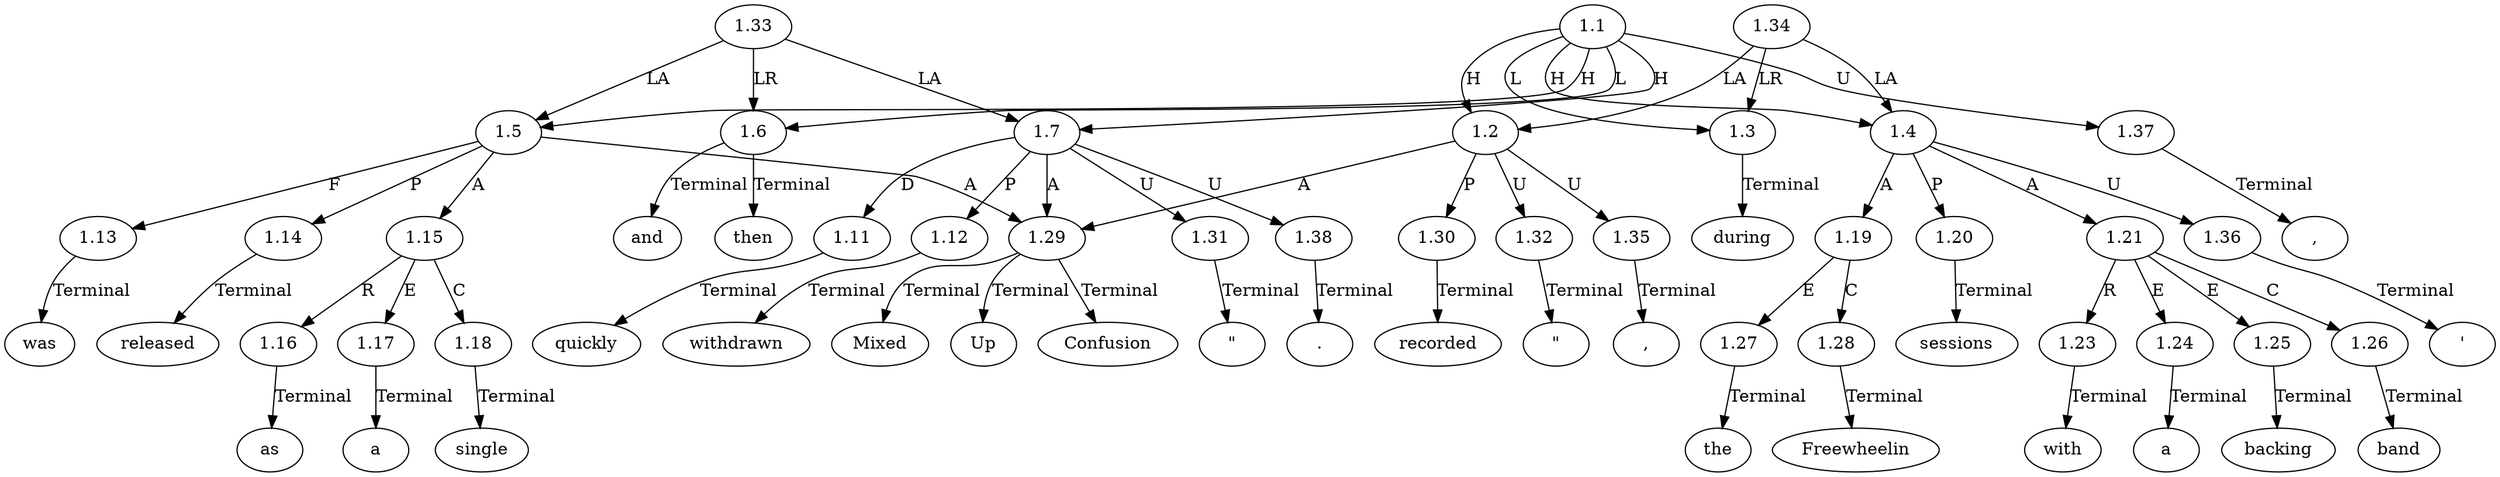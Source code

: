 // Graph
digraph {
	0.1 [label="\"" ordering=out]
	0.10 [label=Freewheelin ordering=out]
	0.11 [label="'" ordering=out]
	0.12 [label=sessions ordering=out]
	0.13 [label=with ordering=out]
	0.14 [label=a ordering=out]
	0.15 [label=backing ordering=out]
	0.16 [label=band ordering=out]
	0.17 [label="," ordering=out]
	0.18 [label=was ordering=out]
	0.19 [label=released ordering=out]
	0.2 [label=Mixed ordering=out]
	0.20 [label=as ordering=out]
	0.21 [label=a ordering=out]
	0.22 [label=single ordering=out]
	0.23 [label=and ordering=out]
	0.24 [label=then ordering=out]
	0.25 [label=quickly ordering=out]
	0.26 [label=withdrawn ordering=out]
	0.27 [label="." ordering=out]
	0.3 [label=Up ordering=out]
	0.4 [label=Confusion ordering=out]
	0.5 [label="\"" ordering=out]
	0.6 [label="," ordering=out]
	0.7 [label=recorded ordering=out]
	0.8 [label=during ordering=out]
	0.9 [label=the ordering=out]
	1.1 [label=1.1 ordering=out]
	1.2 [label=1.2 ordering=out]
	1.3 [label=1.3 ordering=out]
	1.4 [label=1.4 ordering=out]
	1.5 [label=1.5 ordering=out]
	1.6 [label=1.6 ordering=out]
	1.7 [label=1.7 ordering=out]
	1.11 [label=1.11 ordering=out]
	1.12 [label=1.12 ordering=out]
	1.13 [label=1.13 ordering=out]
	1.14 [label=1.14 ordering=out]
	1.15 [label=1.15 ordering=out]
	1.16 [label=1.16 ordering=out]
	1.17 [label=1.17 ordering=out]
	1.18 [label=1.18 ordering=out]
	1.19 [label=1.19 ordering=out]
	1.20 [label=1.20 ordering=out]
	1.21 [label=1.21 ordering=out]
	1.23 [label=1.23 ordering=out]
	1.24 [label=1.24 ordering=out]
	1.25 [label=1.25 ordering=out]
	1.26 [label=1.26 ordering=out]
	1.27 [label=1.27 ordering=out]
	1.28 [label=1.28 ordering=out]
	1.29 [label=1.29 ordering=out]
	1.30 [label=1.30 ordering=out]
	1.31 [label=1.31 ordering=out]
	1.32 [label=1.32 ordering=out]
	1.33 [label=1.33 ordering=out]
	1.34 [label=1.34 ordering=out]
	1.35 [label=1.35 ordering=out]
	1.36 [label=1.36 ordering=out]
	1.37 [label=1.37 ordering=out]
	1.38 [label=1.38 ordering=out]
	1.1 -> 1.2 [label=H ordering=out]
	1.1 -> 1.3 [label=L ordering=out]
	1.1 -> 1.4 [label=H ordering=out]
	1.1 -> 1.5 [label=H ordering=out]
	1.1 -> 1.6 [label=L ordering=out]
	1.1 -> 1.7 [label=H ordering=out]
	1.1 -> 1.37 [label=U ordering=out]
	1.2 -> 1.29 [label=A ordering=out]
	1.2 -> 1.30 [label=P ordering=out]
	1.2 -> 1.32 [label=U ordering=out]
	1.2 -> 1.35 [label=U ordering=out]
	1.3 -> 0.8 [label=Terminal ordering=out]
	1.4 -> 1.19 [label=A ordering=out]
	1.4 -> 1.20 [label=P ordering=out]
	1.4 -> 1.21 [label=A ordering=out]
	1.4 -> 1.36 [label=U ordering=out]
	1.5 -> 1.13 [label=F ordering=out]
	1.5 -> 1.14 [label=P ordering=out]
	1.5 -> 1.15 [label=A ordering=out]
	1.5 -> 1.29 [label=A ordering=out]
	1.6 -> 0.23 [label=Terminal ordering=out]
	1.6 -> 0.24 [label=Terminal ordering=out]
	1.7 -> 1.11 [label=D ordering=out]
	1.7 -> 1.12 [label=P ordering=out]
	1.7 -> 1.29 [label=A ordering=out]
	1.7 -> 1.31 [label=U ordering=out]
	1.7 -> 1.38 [label=U ordering=out]
	1.11 -> 0.25 [label=Terminal ordering=out]
	1.12 -> 0.26 [label=Terminal ordering=out]
	1.13 -> 0.18 [label=Terminal ordering=out]
	1.14 -> 0.19 [label=Terminal ordering=out]
	1.15 -> 1.16 [label=R ordering=out]
	1.15 -> 1.17 [label=E ordering=out]
	1.15 -> 1.18 [label=C ordering=out]
	1.16 -> 0.20 [label=Terminal ordering=out]
	1.17 -> 0.21 [label=Terminal ordering=out]
	1.18 -> 0.22 [label=Terminal ordering=out]
	1.19 -> 1.27 [label=E ordering=out]
	1.19 -> 1.28 [label=C ordering=out]
	1.20 -> 0.12 [label=Terminal ordering=out]
	1.21 -> 1.23 [label=R ordering=out]
	1.21 -> 1.24 [label=E ordering=out]
	1.21 -> 1.25 [label=E ordering=out]
	1.21 -> 1.26 [label=C ordering=out]
	1.23 -> 0.13 [label=Terminal ordering=out]
	1.24 -> 0.14 [label=Terminal ordering=out]
	1.25 -> 0.15 [label=Terminal ordering=out]
	1.26 -> 0.16 [label=Terminal ordering=out]
	1.27 -> 0.9 [label=Terminal ordering=out]
	1.28 -> 0.10 [label=Terminal ordering=out]
	1.29 -> 0.2 [label=Terminal ordering=out]
	1.29 -> 0.3 [label=Terminal ordering=out]
	1.29 -> 0.4 [label=Terminal ordering=out]
	1.30 -> 0.7 [label=Terminal ordering=out]
	1.31 -> 0.1 [label=Terminal ordering=out]
	1.32 -> 0.5 [label=Terminal ordering=out]
	1.33 -> 1.5 [label=LA ordering=out]
	1.33 -> 1.6 [label=LR ordering=out]
	1.33 -> 1.7 [label=LA ordering=out]
	1.34 -> 1.2 [label=LA ordering=out]
	1.34 -> 1.3 [label=LR ordering=out]
	1.34 -> 1.4 [label=LA ordering=out]
	1.35 -> 0.6 [label=Terminal ordering=out]
	1.36 -> 0.11 [label=Terminal ordering=out]
	1.37 -> 0.17 [label=Terminal ordering=out]
	1.38 -> 0.27 [label=Terminal ordering=out]
}
